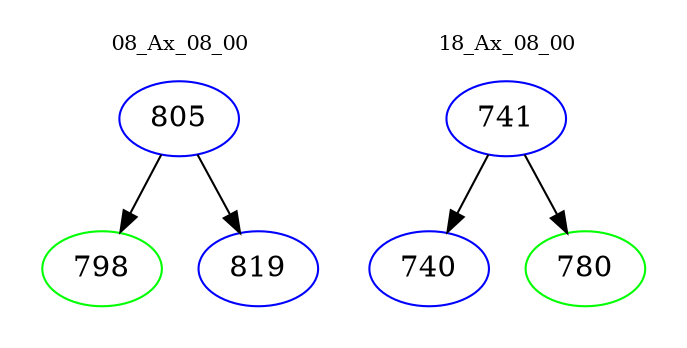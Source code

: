 digraph{
subgraph cluster_0 {
color = white
label = "08_Ax_08_00";
fontsize=10;
T0_805 [label="805", color="blue"]
T0_805 -> T0_798 [color="black"]
T0_798 [label="798", color="green"]
T0_805 -> T0_819 [color="black"]
T0_819 [label="819", color="blue"]
}
subgraph cluster_1 {
color = white
label = "18_Ax_08_00";
fontsize=10;
T1_741 [label="741", color="blue"]
T1_741 -> T1_740 [color="black"]
T1_740 [label="740", color="blue"]
T1_741 -> T1_780 [color="black"]
T1_780 [label="780", color="green"]
}
}
